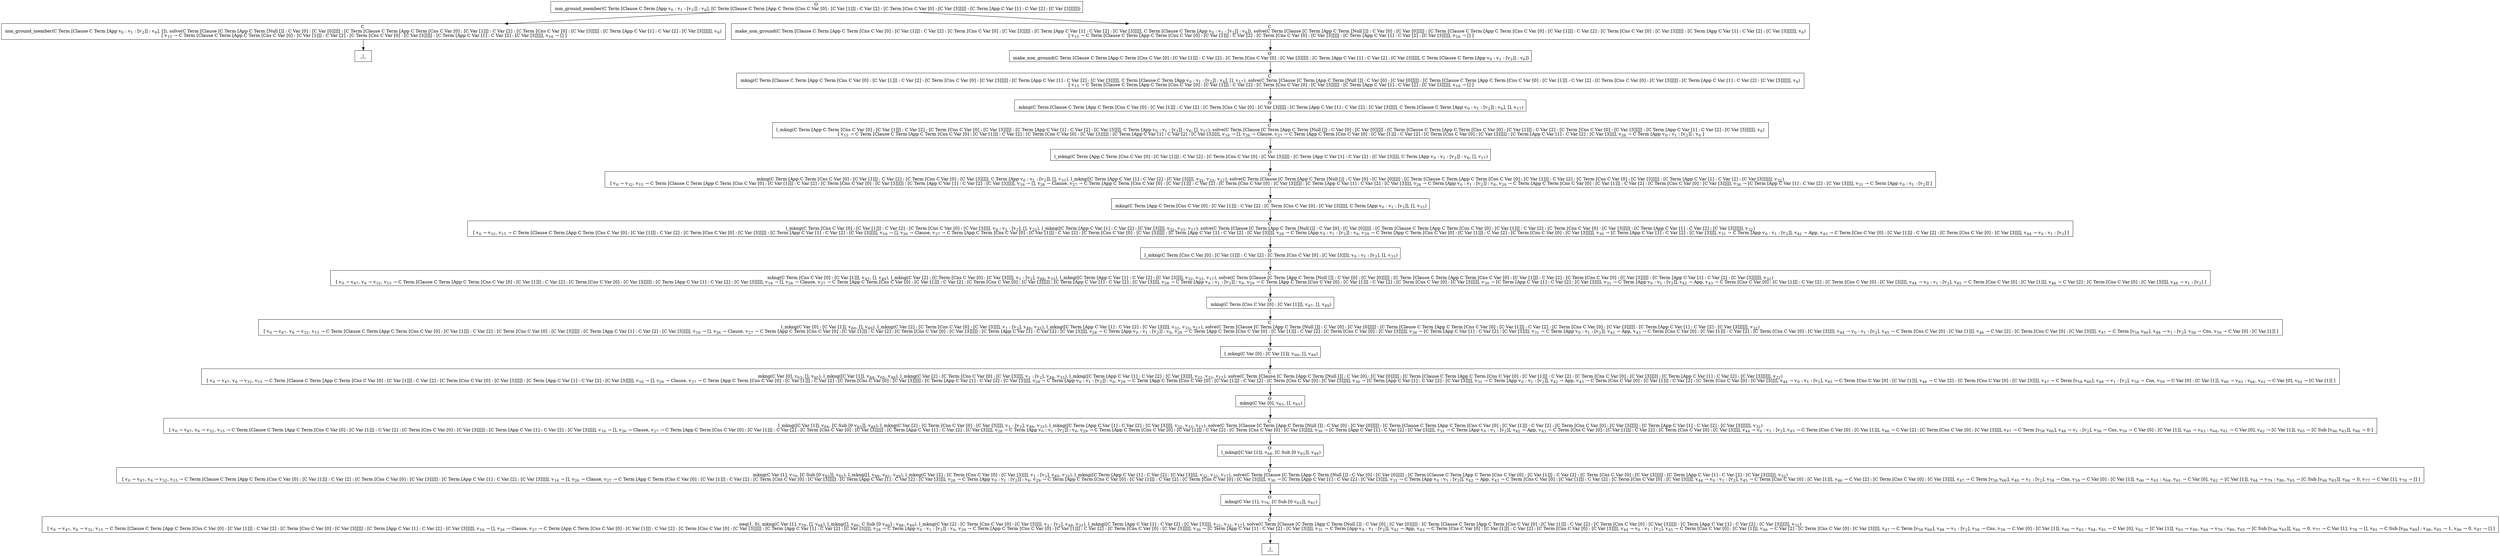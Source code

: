 digraph {
    graph [rankdir=TB
          ,bgcolor=transparent];
    node [shape=box
         ,fillcolor=white
         ,style=filled];
    0 [label=<O <BR/> non_ground_member(C Term [Clause C Term [App v<SUB>0</SUB> : v<SUB>1</SUB> : [v<SUB>2</SUB>]] : v<SUB>6</SUB>], [C Term [Clause C Term [App C Term [Cns C Var [0] : [C Var [1]]] : C Var [2] : [C Term [Cns C Var [0] : [C Var [3]]]]] : [C Term [App C Var [1] : C Var [2] : [C Var [3]]]]]])>];
    1 [label=<C <BR/> non_ground_member(C Term [Clause C Term [App v<SUB>0</SUB> : v<SUB>1</SUB> : [v<SUB>2</SUB>]] : v<SUB>6</SUB>], []), solve(C Term [Clause [C Term [App C Term [Null []] : C Var [0] : [C Var [0]]]]] : [C Term [Clause C Term [App C Term [Cns C Var [0] : [C Var [1]]] : C Var [2] : [C Term [Cns C Var [0] : [C Var [3]]]]] : [C Term [App C Var [1] : C Var [2] : [C Var [3]]]]]], v<SUB>6</SUB>) <BR/>  [ v<SUB>15</SUB> &rarr; C Term [Clause C Term [App C Term [Cns C Var [0] : [C Var [1]]] : C Var [2] : [C Term [Cns C Var [0] : [C Var [3]]]]] : [C Term [App C Var [1] : C Var [2] : [C Var [3]]]]], v<SUB>16</SUB> &rarr; [] ] >];
    2 [label=<C <BR/> make_non_ground(C Term [Clause C Term [App C Term [Cns C Var [0] : [C Var [1]]] : C Var [2] : [C Term [Cns C Var [0] : [C Var [3]]]]] : [C Term [App C Var [1] : C Var [2] : [C Var [3]]]]], C Term [Clause C Term [App v<SUB>0</SUB> : v<SUB>1</SUB> : [v<SUB>2</SUB>]] : v<SUB>6</SUB>]), solve(C Term [Clause [C Term [App C Term [Null []] : C Var [0] : [C Var [0]]]]] : [C Term [Clause C Term [App C Term [Cns C Var [0] : [C Var [1]]] : C Var [2] : [C Term [Cns C Var [0] : [C Var [3]]]]] : [C Term [App C Var [1] : C Var [2] : [C Var [3]]]]]], v<SUB>6</SUB>) <BR/>  [ v<SUB>15</SUB> &rarr; C Term [Clause C Term [App C Term [Cns C Var [0] : [C Var [1]]] : C Var [2] : [C Term [Cns C Var [0] : [C Var [3]]]]] : [C Term [App C Var [1] : C Var [2] : [C Var [3]]]]], v<SUB>16</SUB> &rarr; [] ] >];
    3 [label=<_|_>];
    4 [label=<O <BR/> make_non_ground(C Term [Clause C Term [App C Term [Cns C Var [0] : [C Var [1]]] : C Var [2] : [C Term [Cns C Var [0] : [C Var [3]]]]] : [C Term [App C Var [1] : C Var [2] : [C Var [3]]]]], C Term [Clause C Term [App v<SUB>0</SUB> : v<SUB>1</SUB> : [v<SUB>2</SUB>]] : v<SUB>6</SUB>])>];
    5 [label=<C <BR/> mkng(C Term [Clause C Term [App C Term [Cns C Var [0] : [C Var [1]]] : C Var [2] : [C Term [Cns C Var [0] : [C Var [3]]]]] : [C Term [App C Var [1] : C Var [2] : [C Var [3]]]]], C Term [Clause C Term [App v<SUB>0</SUB> : v<SUB>1</SUB> : [v<SUB>2</SUB>]] : v<SUB>6</SUB>], [], v<SUB>17</SUB>), solve(C Term [Clause [C Term [App C Term [Null []] : C Var [0] : [C Var [0]]]]] : [C Term [Clause C Term [App C Term [Cns C Var [0] : [C Var [1]]] : C Var [2] : [C Term [Cns C Var [0] : [C Var [3]]]]] : [C Term [App C Var [1] : C Var [2] : [C Var [3]]]]]], v<SUB>6</SUB>) <BR/>  [ v<SUB>15</SUB> &rarr; C Term [Clause C Term [App C Term [Cns C Var [0] : [C Var [1]]] : C Var [2] : [C Term [Cns C Var [0] : [C Var [3]]]]] : [C Term [App C Var [1] : C Var [2] : [C Var [3]]]]], v<SUB>16</SUB> &rarr; [] ] >];
    6 [label=<O <BR/> mkng(C Term [Clause C Term [App C Term [Cns C Var [0] : [C Var [1]]] : C Var [2] : [C Term [Cns C Var [0] : [C Var [3]]]]] : [C Term [App C Var [1] : C Var [2] : [C Var [3]]]]], C Term [Clause C Term [App v<SUB>0</SUB> : v<SUB>1</SUB> : [v<SUB>2</SUB>]] : v<SUB>6</SUB>], [], v<SUB>17</SUB>)>];
    7 [label=<C <BR/> l_mkng(C Term [App C Term [Cns C Var [0] : [C Var [1]]] : C Var [2] : [C Term [Cns C Var [0] : [C Var [3]]]]] : [C Term [App C Var [1] : C Var [2] : [C Var [3]]]], C Term [App v<SUB>0</SUB> : v<SUB>1</SUB> : [v<SUB>2</SUB>]] : v<SUB>6</SUB>, [], v<SUB>17</SUB>), solve(C Term [Clause [C Term [App C Term [Null []] : C Var [0] : [C Var [0]]]]] : [C Term [Clause C Term [App C Term [Cns C Var [0] : [C Var [1]]] : C Var [2] : [C Term [Cns C Var [0] : [C Var [3]]]]] : [C Term [App C Var [1] : C Var [2] : [C Var [3]]]]]], v<SUB>6</SUB>) <BR/>  [ v<SUB>15</SUB> &rarr; C Term [Clause C Term [App C Term [Cns C Var [0] : [C Var [1]]] : C Var [2] : [C Term [Cns C Var [0] : [C Var [3]]]]] : [C Term [App C Var [1] : C Var [2] : [C Var [3]]]]], v<SUB>16</SUB> &rarr; [], v<SUB>26</SUB> &rarr; Clause, v<SUB>27</SUB> &rarr; C Term [App C Term [Cns C Var [0] : [C Var [1]]] : C Var [2] : [C Term [Cns C Var [0] : [C Var [3]]]]] : [C Term [App C Var [1] : C Var [2] : [C Var [3]]]], v<SUB>28</SUB> &rarr; C Term [App v<SUB>0</SUB> : v<SUB>1</SUB> : [v<SUB>2</SUB>]] : v<SUB>6</SUB> ] >];
    8 [label=<O <BR/> l_mkng(C Term [App C Term [Cns C Var [0] : [C Var [1]]] : C Var [2] : [C Term [Cns C Var [0] : [C Var [3]]]]] : [C Term [App C Var [1] : C Var [2] : [C Var [3]]]], C Term [App v<SUB>0</SUB> : v<SUB>1</SUB> : [v<SUB>2</SUB>]] : v<SUB>6</SUB>, [], v<SUB>17</SUB>)>];
    9 [label=<C <BR/> mkng(C Term [App C Term [Cns C Var [0] : [C Var [1]]] : C Var [2] : [C Term [Cns C Var [0] : [C Var [3]]]]], C Term [App v<SUB>0</SUB> : v<SUB>1</SUB> : [v<SUB>2</SUB>]], [], v<SUB>33</SUB>), l_mkng([C Term [App C Var [1] : C Var [2] : [C Var [3]]]], v<SUB>32</SUB>, v<SUB>33</SUB>, v<SUB>17</SUB>), solve(C Term [Clause [C Term [App C Term [Null []] : C Var [0] : [C Var [0]]]]] : [C Term [Clause C Term [App C Term [Cns C Var [0] : [C Var [1]]] : C Var [2] : [C Term [Cns C Var [0] : [C Var [3]]]]] : [C Term [App C Var [1] : C Var [2] : [C Var [3]]]]]], v<SUB>32</SUB>) <BR/>  [ v<SUB>6</SUB> &rarr; v<SUB>32</SUB>, v<SUB>15</SUB> &rarr; C Term [Clause C Term [App C Term [Cns C Var [0] : [C Var [1]]] : C Var [2] : [C Term [Cns C Var [0] : [C Var [3]]]]] : [C Term [App C Var [1] : C Var [2] : [C Var [3]]]]], v<SUB>16</SUB> &rarr; [], v<SUB>26</SUB> &rarr; Clause, v<SUB>27</SUB> &rarr; C Term [App C Term [Cns C Var [0] : [C Var [1]]] : C Var [2] : [C Term [Cns C Var [0] : [C Var [3]]]]] : [C Term [App C Var [1] : C Var [2] : [C Var [3]]]], v<SUB>28</SUB> &rarr; C Term [App v<SUB>0</SUB> : v<SUB>1</SUB> : [v<SUB>2</SUB>]] : v<SUB>6</SUB>, v<SUB>29</SUB> &rarr; C Term [App C Term [Cns C Var [0] : [C Var [1]]] : C Var [2] : [C Term [Cns C Var [0] : [C Var [3]]]]], v<SUB>30</SUB> &rarr; [C Term [App C Var [1] : C Var [2] : [C Var [3]]]], v<SUB>31</SUB> &rarr; C Term [App v<SUB>0</SUB> : v<SUB>1</SUB> : [v<SUB>2</SUB>]] ] >];
    10 [label=<O <BR/> mkng(C Term [App C Term [Cns C Var [0] : [C Var [1]]] : C Var [2] : [C Term [Cns C Var [0] : [C Var [3]]]]], C Term [App v<SUB>0</SUB> : v<SUB>1</SUB> : [v<SUB>2</SUB>]], [], v<SUB>33</SUB>)>];
    11 [label=<C <BR/> l_mkng(C Term [Cns C Var [0] : [C Var [1]]] : C Var [2] : [C Term [Cns C Var [0] : [C Var [3]]]], v<SUB>0</SUB> : v<SUB>1</SUB> : [v<SUB>2</SUB>], [], v<SUB>33</SUB>), l_mkng([C Term [App C Var [1] : C Var [2] : [C Var [3]]]], v<SUB>32</SUB>, v<SUB>33</SUB>, v<SUB>17</SUB>), solve(C Term [Clause [C Term [App C Term [Null []] : C Var [0] : [C Var [0]]]]] : [C Term [Clause C Term [App C Term [Cns C Var [0] : [C Var [1]]] : C Var [2] : [C Term [Cns C Var [0] : [C Var [3]]]]] : [C Term [App C Var [1] : C Var [2] : [C Var [3]]]]]], v<SUB>32</SUB>) <BR/>  [ v<SUB>6</SUB> &rarr; v<SUB>32</SUB>, v<SUB>15</SUB> &rarr; C Term [Clause C Term [App C Term [Cns C Var [0] : [C Var [1]]] : C Var [2] : [C Term [Cns C Var [0] : [C Var [3]]]]] : [C Term [App C Var [1] : C Var [2] : [C Var [3]]]]], v<SUB>16</SUB> &rarr; [], v<SUB>26</SUB> &rarr; Clause, v<SUB>27</SUB> &rarr; C Term [App C Term [Cns C Var [0] : [C Var [1]]] : C Var [2] : [C Term [Cns C Var [0] : [C Var [3]]]]] : [C Term [App C Var [1] : C Var [2] : [C Var [3]]]], v<SUB>28</SUB> &rarr; C Term [App v<SUB>0</SUB> : v<SUB>1</SUB> : [v<SUB>2</SUB>]] : v<SUB>6</SUB>, v<SUB>29</SUB> &rarr; C Term [App C Term [Cns C Var [0] : [C Var [1]]] : C Var [2] : [C Term [Cns C Var [0] : [C Var [3]]]]], v<SUB>30</SUB> &rarr; [C Term [App C Var [1] : C Var [2] : [C Var [3]]]], v<SUB>31</SUB> &rarr; C Term [App v<SUB>0</SUB> : v<SUB>1</SUB> : [v<SUB>2</SUB>]], v<SUB>42</SUB> &rarr; App, v<SUB>43</SUB> &rarr; C Term [Cns C Var [0] : [C Var [1]]] : C Var [2] : [C Term [Cns C Var [0] : [C Var [3]]]], v<SUB>44</SUB> &rarr; v<SUB>0</SUB> : v<SUB>1</SUB> : [v<SUB>2</SUB>] ] >];
    12 [label=<O <BR/> l_mkng(C Term [Cns C Var [0] : [C Var [1]]] : C Var [2] : [C Term [Cns C Var [0] : [C Var [3]]]], v<SUB>0</SUB> : v<SUB>1</SUB> : [v<SUB>2</SUB>], [], v<SUB>33</SUB>)>];
    13 [label=<C <BR/> mkng(C Term [Cns C Var [0] : [C Var [1]]], v<SUB>47</SUB>, [], v<SUB>49</SUB>), l_mkng(C Var [2] : [C Term [Cns C Var [0] : [C Var [3]]]], v<SUB>1</SUB> : [v<SUB>2</SUB>], v<SUB>49</SUB>, v<SUB>33</SUB>), l_mkng([C Term [App C Var [1] : C Var [2] : [C Var [3]]]], v<SUB>32</SUB>, v<SUB>33</SUB>, v<SUB>17</SUB>), solve(C Term [Clause [C Term [App C Term [Null []] : C Var [0] : [C Var [0]]]]] : [C Term [Clause C Term [App C Term [Cns C Var [0] : [C Var [1]]] : C Var [2] : [C Term [Cns C Var [0] : [C Var [3]]]]] : [C Term [App C Var [1] : C Var [2] : [C Var [3]]]]]], v<SUB>32</SUB>) <BR/>  [ v<SUB>0</SUB> &rarr; v<SUB>47</SUB>, v<SUB>6</SUB> &rarr; v<SUB>32</SUB>, v<SUB>15</SUB> &rarr; C Term [Clause C Term [App C Term [Cns C Var [0] : [C Var [1]]] : C Var [2] : [C Term [Cns C Var [0] : [C Var [3]]]]] : [C Term [App C Var [1] : C Var [2] : [C Var [3]]]]], v<SUB>16</SUB> &rarr; [], v<SUB>26</SUB> &rarr; Clause, v<SUB>27</SUB> &rarr; C Term [App C Term [Cns C Var [0] : [C Var [1]]] : C Var [2] : [C Term [Cns C Var [0] : [C Var [3]]]]] : [C Term [App C Var [1] : C Var [2] : [C Var [3]]]], v<SUB>28</SUB> &rarr; C Term [App v<SUB>0</SUB> : v<SUB>1</SUB> : [v<SUB>2</SUB>]] : v<SUB>6</SUB>, v<SUB>29</SUB> &rarr; C Term [App C Term [Cns C Var [0] : [C Var [1]]] : C Var [2] : [C Term [Cns C Var [0] : [C Var [3]]]]], v<SUB>30</SUB> &rarr; [C Term [App C Var [1] : C Var [2] : [C Var [3]]]], v<SUB>31</SUB> &rarr; C Term [App v<SUB>0</SUB> : v<SUB>1</SUB> : [v<SUB>2</SUB>]], v<SUB>42</SUB> &rarr; App, v<SUB>43</SUB> &rarr; C Term [Cns C Var [0] : [C Var [1]]] : C Var [2] : [C Term [Cns C Var [0] : [C Var [3]]]], v<SUB>44</SUB> &rarr; v<SUB>0</SUB> : v<SUB>1</SUB> : [v<SUB>2</SUB>], v<SUB>45</SUB> &rarr; C Term [Cns C Var [0] : [C Var [1]]], v<SUB>46</SUB> &rarr; C Var [2] : [C Term [Cns C Var [0] : [C Var [3]]]], v<SUB>48</SUB> &rarr; v<SUB>1</SUB> : [v<SUB>2</SUB>] ] >];
    14 [label=<O <BR/> mkng(C Term [Cns C Var [0] : [C Var [1]]], v<SUB>47</SUB>, [], v<SUB>49</SUB>)>];
    15 [label=<C <BR/> l_mkng(C Var [0] : [C Var [1]], v<SUB>60</SUB>, [], v<SUB>49</SUB>), l_mkng(C Var [2] : [C Term [Cns C Var [0] : [C Var [3]]]], v<SUB>1</SUB> : [v<SUB>2</SUB>], v<SUB>49</SUB>, v<SUB>33</SUB>), l_mkng([C Term [App C Var [1] : C Var [2] : [C Var [3]]]], v<SUB>32</SUB>, v<SUB>33</SUB>, v<SUB>17</SUB>), solve(C Term [Clause [C Term [App C Term [Null []] : C Var [0] : [C Var [0]]]]] : [C Term [Clause C Term [App C Term [Cns C Var [0] : [C Var [1]]] : C Var [2] : [C Term [Cns C Var [0] : [C Var [3]]]]] : [C Term [App C Var [1] : C Var [2] : [C Var [3]]]]]], v<SUB>32</SUB>) <BR/>  [ v<SUB>0</SUB> &rarr; v<SUB>47</SUB>, v<SUB>6</SUB> &rarr; v<SUB>32</SUB>, v<SUB>15</SUB> &rarr; C Term [Clause C Term [App C Term [Cns C Var [0] : [C Var [1]]] : C Var [2] : [C Term [Cns C Var [0] : [C Var [3]]]]] : [C Term [App C Var [1] : C Var [2] : [C Var [3]]]]], v<SUB>16</SUB> &rarr; [], v<SUB>26</SUB> &rarr; Clause, v<SUB>27</SUB> &rarr; C Term [App C Term [Cns C Var [0] : [C Var [1]]] : C Var [2] : [C Term [Cns C Var [0] : [C Var [3]]]]] : [C Term [App C Var [1] : C Var [2] : [C Var [3]]]], v<SUB>28</SUB> &rarr; C Term [App v<SUB>0</SUB> : v<SUB>1</SUB> : [v<SUB>2</SUB>]] : v<SUB>6</SUB>, v<SUB>29</SUB> &rarr; C Term [App C Term [Cns C Var [0] : [C Var [1]]] : C Var [2] : [C Term [Cns C Var [0] : [C Var [3]]]]], v<SUB>30</SUB> &rarr; [C Term [App C Var [1] : C Var [2] : [C Var [3]]]], v<SUB>31</SUB> &rarr; C Term [App v<SUB>0</SUB> : v<SUB>1</SUB> : [v<SUB>2</SUB>]], v<SUB>42</SUB> &rarr; App, v<SUB>43</SUB> &rarr; C Term [Cns C Var [0] : [C Var [1]]] : C Var [2] : [C Term [Cns C Var [0] : [C Var [3]]]], v<SUB>44</SUB> &rarr; v<SUB>0</SUB> : v<SUB>1</SUB> : [v<SUB>2</SUB>], v<SUB>45</SUB> &rarr; C Term [Cns C Var [0] : [C Var [1]]], v<SUB>46</SUB> &rarr; C Var [2] : [C Term [Cns C Var [0] : [C Var [3]]]], v<SUB>47</SUB> &rarr; C Term [v<SUB>58</SUB> v<SUB>60</SUB>], v<SUB>48</SUB> &rarr; v<SUB>1</SUB> : [v<SUB>2</SUB>], v<SUB>58</SUB> &rarr; Cns, v<SUB>59</SUB> &rarr; C Var [0] : [C Var [1]] ] >];
    16 [label=<O <BR/> l_mkng(C Var [0] : [C Var [1]], v<SUB>60</SUB>, [], v<SUB>49</SUB>)>];
    17 [label=<C <BR/> mkng(C Var [0], v<SUB>63</SUB>, [], v<SUB>65</SUB>), l_mkng([C Var [1]], v<SUB>64</SUB>, v<SUB>65</SUB>, v<SUB>49</SUB>), l_mkng(C Var [2] : [C Term [Cns C Var [0] : [C Var [3]]]], v<SUB>1</SUB> : [v<SUB>2</SUB>], v<SUB>49</SUB>, v<SUB>33</SUB>), l_mkng([C Term [App C Var [1] : C Var [2] : [C Var [3]]]], v<SUB>32</SUB>, v<SUB>33</SUB>, v<SUB>17</SUB>), solve(C Term [Clause [C Term [App C Term [Null []] : C Var [0] : [C Var [0]]]]] : [C Term [Clause C Term [App C Term [Cns C Var [0] : [C Var [1]]] : C Var [2] : [C Term [Cns C Var [0] : [C Var [3]]]]] : [C Term [App C Var [1] : C Var [2] : [C Var [3]]]]]], v<SUB>32</SUB>) <BR/>  [ v<SUB>0</SUB> &rarr; v<SUB>47</SUB>, v<SUB>6</SUB> &rarr; v<SUB>32</SUB>, v<SUB>15</SUB> &rarr; C Term [Clause C Term [App C Term [Cns C Var [0] : [C Var [1]]] : C Var [2] : [C Term [Cns C Var [0] : [C Var [3]]]]] : [C Term [App C Var [1] : C Var [2] : [C Var [3]]]]], v<SUB>16</SUB> &rarr; [], v<SUB>26</SUB> &rarr; Clause, v<SUB>27</SUB> &rarr; C Term [App C Term [Cns C Var [0] : [C Var [1]]] : C Var [2] : [C Term [Cns C Var [0] : [C Var [3]]]]] : [C Term [App C Var [1] : C Var [2] : [C Var [3]]]], v<SUB>28</SUB> &rarr; C Term [App v<SUB>0</SUB> : v<SUB>1</SUB> : [v<SUB>2</SUB>]] : v<SUB>6</SUB>, v<SUB>29</SUB> &rarr; C Term [App C Term [Cns C Var [0] : [C Var [1]]] : C Var [2] : [C Term [Cns C Var [0] : [C Var [3]]]]], v<SUB>30</SUB> &rarr; [C Term [App C Var [1] : C Var [2] : [C Var [3]]]], v<SUB>31</SUB> &rarr; C Term [App v<SUB>0</SUB> : v<SUB>1</SUB> : [v<SUB>2</SUB>]], v<SUB>42</SUB> &rarr; App, v<SUB>43</SUB> &rarr; C Term [Cns C Var [0] : [C Var [1]]] : C Var [2] : [C Term [Cns C Var [0] : [C Var [3]]]], v<SUB>44</SUB> &rarr; v<SUB>0</SUB> : v<SUB>1</SUB> : [v<SUB>2</SUB>], v<SUB>45</SUB> &rarr; C Term [Cns C Var [0] : [C Var [1]]], v<SUB>46</SUB> &rarr; C Var [2] : [C Term [Cns C Var [0] : [C Var [3]]]], v<SUB>47</SUB> &rarr; C Term [v<SUB>58</SUB> v<SUB>60</SUB>], v<SUB>48</SUB> &rarr; v<SUB>1</SUB> : [v<SUB>2</SUB>], v<SUB>58</SUB> &rarr; Cns, v<SUB>59</SUB> &rarr; C Var [0] : [C Var [1]], v<SUB>60</SUB> &rarr; v<SUB>63</SUB> : v<SUB>64</SUB>, v<SUB>61</SUB> &rarr; C Var [0], v<SUB>62</SUB> &rarr; [C Var [1]] ] >];
    18 [label=<O <BR/> mkng(C Var [0], v<SUB>63</SUB>, [], v<SUB>65</SUB>)>];
    19 [label=<C <BR/> l_mkng([C Var [1]], v<SUB>64</SUB>, [C Sub [0 v<SUB>63</SUB>]], v<SUB>49</SUB>), l_mkng(C Var [2] : [C Term [Cns C Var [0] : [C Var [3]]]], v<SUB>1</SUB> : [v<SUB>2</SUB>], v<SUB>49</SUB>, v<SUB>33</SUB>), l_mkng([C Term [App C Var [1] : C Var [2] : [C Var [3]]]], v<SUB>32</SUB>, v<SUB>33</SUB>, v<SUB>17</SUB>), solve(C Term [Clause [C Term [App C Term [Null []] : C Var [0] : [C Var [0]]]]] : [C Term [Clause C Term [App C Term [Cns C Var [0] : [C Var [1]]] : C Var [2] : [C Term [Cns C Var [0] : [C Var [3]]]]] : [C Term [App C Var [1] : C Var [2] : [C Var [3]]]]]], v<SUB>32</SUB>) <BR/>  [ v<SUB>0</SUB> &rarr; v<SUB>47</SUB>, v<SUB>6</SUB> &rarr; v<SUB>32</SUB>, v<SUB>15</SUB> &rarr; C Term [Clause C Term [App C Term [Cns C Var [0] : [C Var [1]]] : C Var [2] : [C Term [Cns C Var [0] : [C Var [3]]]]] : [C Term [App C Var [1] : C Var [2] : [C Var [3]]]]], v<SUB>16</SUB> &rarr; [], v<SUB>26</SUB> &rarr; Clause, v<SUB>27</SUB> &rarr; C Term [App C Term [Cns C Var [0] : [C Var [1]]] : C Var [2] : [C Term [Cns C Var [0] : [C Var [3]]]]] : [C Term [App C Var [1] : C Var [2] : [C Var [3]]]], v<SUB>28</SUB> &rarr; C Term [App v<SUB>0</SUB> : v<SUB>1</SUB> : [v<SUB>2</SUB>]] : v<SUB>6</SUB>, v<SUB>29</SUB> &rarr; C Term [App C Term [Cns C Var [0] : [C Var [1]]] : C Var [2] : [C Term [Cns C Var [0] : [C Var [3]]]]], v<SUB>30</SUB> &rarr; [C Term [App C Var [1] : C Var [2] : [C Var [3]]]], v<SUB>31</SUB> &rarr; C Term [App v<SUB>0</SUB> : v<SUB>1</SUB> : [v<SUB>2</SUB>]], v<SUB>42</SUB> &rarr; App, v<SUB>43</SUB> &rarr; C Term [Cns C Var [0] : [C Var [1]]] : C Var [2] : [C Term [Cns C Var [0] : [C Var [3]]]], v<SUB>44</SUB> &rarr; v<SUB>0</SUB> : v<SUB>1</SUB> : [v<SUB>2</SUB>], v<SUB>45</SUB> &rarr; C Term [Cns C Var [0] : [C Var [1]]], v<SUB>46</SUB> &rarr; C Var [2] : [C Term [Cns C Var [0] : [C Var [3]]]], v<SUB>47</SUB> &rarr; C Term [v<SUB>58</SUB> v<SUB>60</SUB>], v<SUB>48</SUB> &rarr; v<SUB>1</SUB> : [v<SUB>2</SUB>], v<SUB>58</SUB> &rarr; Cns, v<SUB>59</SUB> &rarr; C Var [0] : [C Var [1]], v<SUB>60</SUB> &rarr; v<SUB>63</SUB> : v<SUB>64</SUB>, v<SUB>61</SUB> &rarr; C Var [0], v<SUB>62</SUB> &rarr; [C Var [1]], v<SUB>65</SUB> &rarr; [C Sub [v<SUB>66</SUB> v<SUB>63</SUB>]], v<SUB>66</SUB> &rarr; 0 ] >];
    20 [label=<O <BR/> l_mkng([C Var [1]], v<SUB>64</SUB>, [C Sub [0 v<SUB>63</SUB>]], v<SUB>49</SUB>)>];
    21 [label=<C <BR/> mkng(C Var [1], v<SUB>79</SUB>, [C Sub [0 v<SUB>63</SUB>]], v<SUB>81</SUB>), l_mkng([], v<SUB>80</SUB>, v<SUB>81</SUB>, v<SUB>49</SUB>), l_mkng(C Var [2] : [C Term [Cns C Var [0] : [C Var [3]]]], v<SUB>1</SUB> : [v<SUB>2</SUB>], v<SUB>49</SUB>, v<SUB>33</SUB>), l_mkng([C Term [App C Var [1] : C Var [2] : [C Var [3]]]], v<SUB>32</SUB>, v<SUB>33</SUB>, v<SUB>17</SUB>), solve(C Term [Clause [C Term [App C Term [Null []] : C Var [0] : [C Var [0]]]]] : [C Term [Clause C Term [App C Term [Cns C Var [0] : [C Var [1]]] : C Var [2] : [C Term [Cns C Var [0] : [C Var [3]]]]] : [C Term [App C Var [1] : C Var [2] : [C Var [3]]]]]], v<SUB>32</SUB>) <BR/>  [ v<SUB>0</SUB> &rarr; v<SUB>47</SUB>, v<SUB>6</SUB> &rarr; v<SUB>32</SUB>, v<SUB>15</SUB> &rarr; C Term [Clause C Term [App C Term [Cns C Var [0] : [C Var [1]]] : C Var [2] : [C Term [Cns C Var [0] : [C Var [3]]]]] : [C Term [App C Var [1] : C Var [2] : [C Var [3]]]]], v<SUB>16</SUB> &rarr; [], v<SUB>26</SUB> &rarr; Clause, v<SUB>27</SUB> &rarr; C Term [App C Term [Cns C Var [0] : [C Var [1]]] : C Var [2] : [C Term [Cns C Var [0] : [C Var [3]]]]] : [C Term [App C Var [1] : C Var [2] : [C Var [3]]]], v<SUB>28</SUB> &rarr; C Term [App v<SUB>0</SUB> : v<SUB>1</SUB> : [v<SUB>2</SUB>]] : v<SUB>6</SUB>, v<SUB>29</SUB> &rarr; C Term [App C Term [Cns C Var [0] : [C Var [1]]] : C Var [2] : [C Term [Cns C Var [0] : [C Var [3]]]]], v<SUB>30</SUB> &rarr; [C Term [App C Var [1] : C Var [2] : [C Var [3]]]], v<SUB>31</SUB> &rarr; C Term [App v<SUB>0</SUB> : v<SUB>1</SUB> : [v<SUB>2</SUB>]], v<SUB>42</SUB> &rarr; App, v<SUB>43</SUB> &rarr; C Term [Cns C Var [0] : [C Var [1]]] : C Var [2] : [C Term [Cns C Var [0] : [C Var [3]]]], v<SUB>44</SUB> &rarr; v<SUB>0</SUB> : v<SUB>1</SUB> : [v<SUB>2</SUB>], v<SUB>45</SUB> &rarr; C Term [Cns C Var [0] : [C Var [1]]], v<SUB>46</SUB> &rarr; C Var [2] : [C Term [Cns C Var [0] : [C Var [3]]]], v<SUB>47</SUB> &rarr; C Term [v<SUB>58</SUB> v<SUB>60</SUB>], v<SUB>48</SUB> &rarr; v<SUB>1</SUB> : [v<SUB>2</SUB>], v<SUB>58</SUB> &rarr; Cns, v<SUB>59</SUB> &rarr; C Var [0] : [C Var [1]], v<SUB>60</SUB> &rarr; v<SUB>63</SUB> : v<SUB>64</SUB>, v<SUB>61</SUB> &rarr; C Var [0], v<SUB>62</SUB> &rarr; [C Var [1]], v<SUB>64</SUB> &rarr; v<SUB>79</SUB> : v<SUB>80</SUB>, v<SUB>65</SUB> &rarr; [C Sub [v<SUB>66</SUB> v<SUB>63</SUB>]], v<SUB>66</SUB> &rarr; 0, v<SUB>77</SUB> &rarr; C Var [1], v<SUB>78</SUB> &rarr; [] ] >];
    22 [label=<O <BR/> mkng(C Var [1], v<SUB>79</SUB>, [C Sub [0 v<SUB>63</SUB>]], v<SUB>81</SUB>)>];
    23 [label=<C <BR/> neq(1, 0), mkng(C Var [1], v<SUB>79</SUB>, [], v<SUB>88</SUB>), l_mkng([], v<SUB>80</SUB>, C Sub [0 v<SUB>89</SUB>] : v<SUB>88</SUB>, v<SUB>49</SUB>), l_mkng(C Var [2] : [C Term [Cns C Var [0] : [C Var [3]]]], v<SUB>1</SUB> : [v<SUB>2</SUB>], v<SUB>49</SUB>, v<SUB>33</SUB>), l_mkng([C Term [App C Var [1] : C Var [2] : [C Var [3]]]], v<SUB>32</SUB>, v<SUB>33</SUB>, v<SUB>17</SUB>), solve(C Term [Clause [C Term [App C Term [Null []] : C Var [0] : [C Var [0]]]]] : [C Term [Clause C Term [App C Term [Cns C Var [0] : [C Var [1]]] : C Var [2] : [C Term [Cns C Var [0] : [C Var [3]]]]] : [C Term [App C Var [1] : C Var [2] : [C Var [3]]]]]], v<SUB>32</SUB>) <BR/>  [ v<SUB>0</SUB> &rarr; v<SUB>47</SUB>, v<SUB>6</SUB> &rarr; v<SUB>32</SUB>, v<SUB>15</SUB> &rarr; C Term [Clause C Term [App C Term [Cns C Var [0] : [C Var [1]]] : C Var [2] : [C Term [Cns C Var [0] : [C Var [3]]]]] : [C Term [App C Var [1] : C Var [2] : [C Var [3]]]]], v<SUB>16</SUB> &rarr; [], v<SUB>26</SUB> &rarr; Clause, v<SUB>27</SUB> &rarr; C Term [App C Term [Cns C Var [0] : [C Var [1]]] : C Var [2] : [C Term [Cns C Var [0] : [C Var [3]]]]] : [C Term [App C Var [1] : C Var [2] : [C Var [3]]]], v<SUB>28</SUB> &rarr; C Term [App v<SUB>0</SUB> : v<SUB>1</SUB> : [v<SUB>2</SUB>]] : v<SUB>6</SUB>, v<SUB>29</SUB> &rarr; C Term [App C Term [Cns C Var [0] : [C Var [1]]] : C Var [2] : [C Term [Cns C Var [0] : [C Var [3]]]]], v<SUB>30</SUB> &rarr; [C Term [App C Var [1] : C Var [2] : [C Var [3]]]], v<SUB>31</SUB> &rarr; C Term [App v<SUB>0</SUB> : v<SUB>1</SUB> : [v<SUB>2</SUB>]], v<SUB>42</SUB> &rarr; App, v<SUB>43</SUB> &rarr; C Term [Cns C Var [0] : [C Var [1]]] : C Var [2] : [C Term [Cns C Var [0] : [C Var [3]]]], v<SUB>44</SUB> &rarr; v<SUB>0</SUB> : v<SUB>1</SUB> : [v<SUB>2</SUB>], v<SUB>45</SUB> &rarr; C Term [Cns C Var [0] : [C Var [1]]], v<SUB>46</SUB> &rarr; C Var [2] : [C Term [Cns C Var [0] : [C Var [3]]]], v<SUB>47</SUB> &rarr; C Term [v<SUB>58</SUB> v<SUB>60</SUB>], v<SUB>48</SUB> &rarr; v<SUB>1</SUB> : [v<SUB>2</SUB>], v<SUB>58</SUB> &rarr; Cns, v<SUB>59</SUB> &rarr; C Var [0] : [C Var [1]], v<SUB>60</SUB> &rarr; v<SUB>63</SUB> : v<SUB>64</SUB>, v<SUB>61</SUB> &rarr; C Var [0], v<SUB>62</SUB> &rarr; [C Var [1]], v<SUB>63</SUB> &rarr; v<SUB>89</SUB>, v<SUB>64</SUB> &rarr; v<SUB>79</SUB> : v<SUB>80</SUB>, v<SUB>65</SUB> &rarr; [C Sub [v<SUB>66</SUB> v<SUB>63</SUB>]], v<SUB>66</SUB> &rarr; 0, v<SUB>77</SUB> &rarr; C Var [1], v<SUB>78</SUB> &rarr; [], v<SUB>81</SUB> &rarr; C Sub [v<SUB>86</SUB> v<SUB>89</SUB>] : v<SUB>88</SUB>, v<SUB>85</SUB> &rarr; 1, v<SUB>86</SUB> &rarr; 0, v<SUB>87</SUB> &rarr; [] ] >];
    24 [label=<_|_>];
    0 -> 1 [label=""];
    0 -> 2 [label=""];
    1 -> 3 [label=""];
    2 -> 4 [label=""];
    4 -> 5 [label=""];
    5 -> 6 [label=""];
    6 -> 7 [label=""];
    7 -> 8 [label=""];
    8 -> 9 [label=""];
    9 -> 10 [label=""];
    10 -> 11 [label=""];
    11 -> 12 [label=""];
    12 -> 13 [label=""];
    13 -> 14 [label=""];
    14 -> 15 [label=""];
    15 -> 16 [label=""];
    16 -> 17 [label=""];
    17 -> 18 [label=""];
    18 -> 19 [label=""];
    19 -> 20 [label=""];
    20 -> 21 [label=""];
    21 -> 22 [label=""];
    22 -> 23 [label=""];
    23 -> 24 [label=""];
}